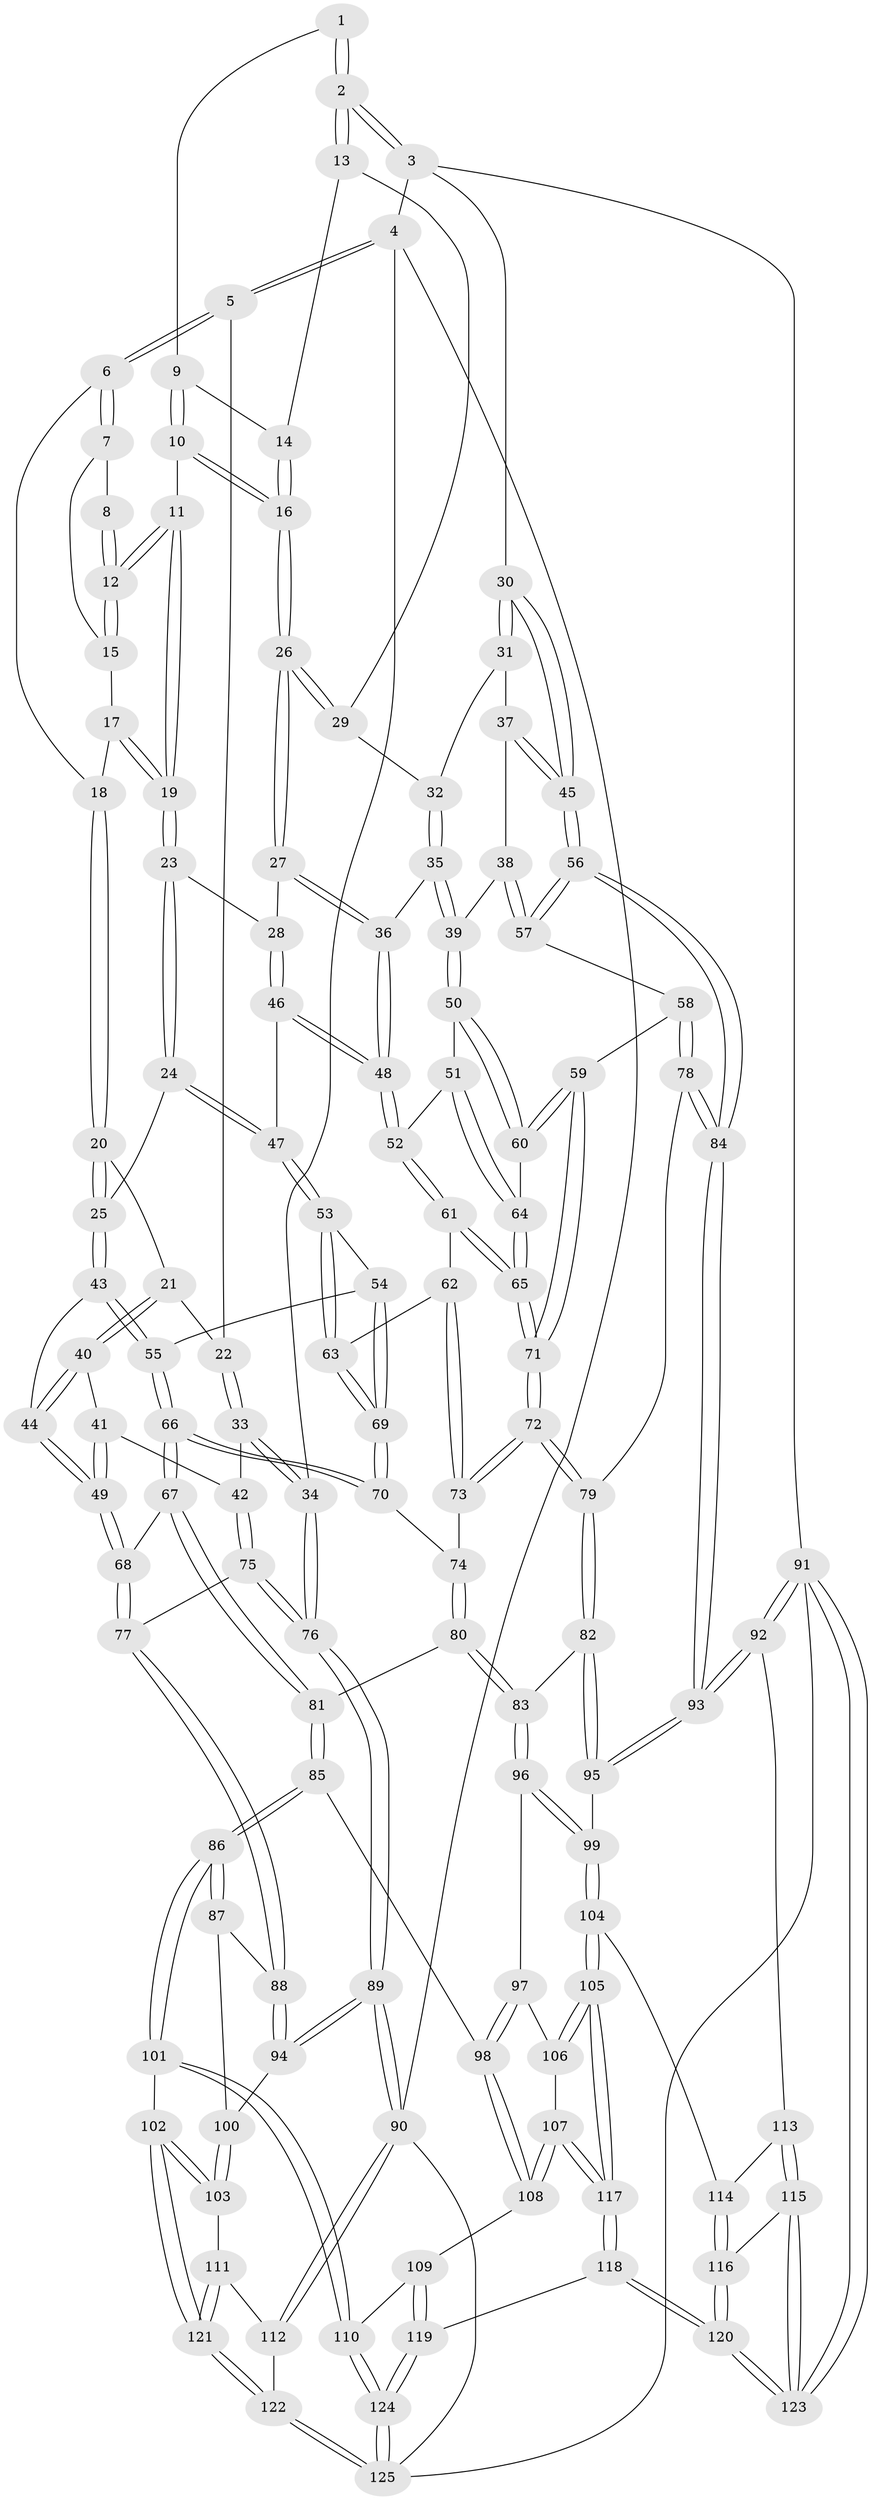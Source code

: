 // coarse degree distribution, {3: 0.09090909090909091, 6: 0.09090909090909091, 7: 0.012987012987012988, 5: 0.33766233766233766, 4: 0.45454545454545453, 8: 0.012987012987012988}
// Generated by graph-tools (version 1.1) at 2025/52/02/27/25 19:52:43]
// undirected, 125 vertices, 309 edges
graph export_dot {
graph [start="1"]
  node [color=gray90,style=filled];
  1 [pos="+0.9288415407071727+0"];
  2 [pos="+1+0"];
  3 [pos="+1+0"];
  4 [pos="+0+0"];
  5 [pos="+0+0"];
  6 [pos="+0.16514179527312361+0"];
  7 [pos="+0.47356439849307735+0"];
  8 [pos="+0.6174349315256942+0"];
  9 [pos="+0.7930669221020453+0.01458432844271394"];
  10 [pos="+0.7051285519025947+0.09227750037580182"];
  11 [pos="+0.6850311260556702+0.0802215358801968"];
  12 [pos="+0.6794071136683173+0.06685439815910633"];
  13 [pos="+0.9299786749443827+0.09598605708699147"];
  14 [pos="+0.8184938530085152+0.06777668839219667"];
  15 [pos="+0.5072388629092759+0.04250449336360689"];
  16 [pos="+0.7434758476624532+0.14855124624346094"];
  17 [pos="+0.5072078034113973+0.04312389458006586"];
  18 [pos="+0.38821272322341793+0.11717227726919387"];
  19 [pos="+0.5439916459975688+0.16335035655610275"];
  20 [pos="+0.38593938184687393+0.16119939227328187"];
  21 [pos="+0.21347581137724128+0.16223782228859993"];
  22 [pos="+0.08759107275875265+0"];
  23 [pos="+0.5377776560010092+0.1891959024569034"];
  24 [pos="+0.5323787509798729+0.1957581206422638"];
  25 [pos="+0.45567681802897086+0.24819923300736088"];
  26 [pos="+0.7519283659950373+0.1696947459147458"];
  27 [pos="+0.7491645337422129+0.18005928053400347"];
  28 [pos="+0.6977406942328006+0.22580327359716554"];
  29 [pos="+0.900056620343196+0.1425618550991141"];
  30 [pos="+1+0.36363861836446715"];
  31 [pos="+0.9286736233253226+0.218829740512401"];
  32 [pos="+0.909624540413928+0.2007634022064526"];
  33 [pos="+0.053657977061934176+0.35975841106959777"];
  34 [pos="+0+0.3645651661385912"];
  35 [pos="+0.8359470749003571+0.2876691929115378"];
  36 [pos="+0.8207767075510191+0.2778885203186904"];
  37 [pos="+0.922948549195119+0.28141728295125806"];
  38 [pos="+0.878984718573221+0.32177739191480226"];
  39 [pos="+0.8458236829586265+0.31058083074775156"];
  40 [pos="+0.22552442481728174+0.22712936230059075"];
  41 [pos="+0.20109753927468352+0.2781157629124463"];
  42 [pos="+0.07485459004861476+0.3707386652688968"];
  43 [pos="+0.44522654807404627+0.2780559607980822"];
  44 [pos="+0.36473196251275974+0.3035158317164154"];
  45 [pos="+1+0.3639914770418758"];
  46 [pos="+0.6845438408628237+0.3086040703253691"];
  47 [pos="+0.6372446803619302+0.32419173966440307"];
  48 [pos="+0.7069072330198357+0.32818260061004995"];
  49 [pos="+0.2850090190436127+0.4223599647665434"];
  50 [pos="+0.8250839325687243+0.3454333318657655"];
  51 [pos="+0.7945313643863309+0.36507057509538177"];
  52 [pos="+0.7145624964208549+0.34272969904035927"];
  53 [pos="+0.6316650154414291+0.3304396635709336"];
  54 [pos="+0.5105397250528136+0.3400300562250516"];
  55 [pos="+0.45864243294377616+0.30462064131355665"];
  56 [pos="+1+0.4961697483115043"];
  57 [pos="+1+0.44870940661474923"];
  58 [pos="+0.902484424726479+0.4549283457951045"];
  59 [pos="+0.8898525762904349+0.45268755338115113"];
  60 [pos="+0.8600380992495645+0.42542553403284944"];
  61 [pos="+0.7116728578218197+0.37812182631062213"];
  62 [pos="+0.6686656207932927+0.42678154517312916"];
  63 [pos="+0.6172151522880676+0.41996893546155306"];
  64 [pos="+0.7854145490480872+0.4136214812405208"];
  65 [pos="+0.7639800582631172+0.4404636410831371"];
  66 [pos="+0.4250316045010093+0.5159933446729932"];
  67 [pos="+0.4129481974132386+0.5265251955204376"];
  68 [pos="+0.2683570177384024+0.4975165617450248"];
  69 [pos="+0.5745659263028621+0.44996540331962237"];
  70 [pos="+0.5632206717505899+0.4826989203775404"];
  71 [pos="+0.7556214731712646+0.5024459477116587"];
  72 [pos="+0.7469291963386602+0.5151572553081014"];
  73 [pos="+0.7351365836703643+0.5107480872487125"];
  74 [pos="+0.5961839799069051+0.5214498614971103"];
  75 [pos="+0.13850624403430345+0.47268168808178584"];
  76 [pos="+0+0.5851689389953625"];
  77 [pos="+0.20036810734709967+0.5305677640042157"];
  78 [pos="+0.8117630050442073+0.5972037920601325"];
  79 [pos="+0.7724816822147053+0.60711892258219"];
  80 [pos="+0.6021195273280409+0.6142237283681391"];
  81 [pos="+0.4496700219573167+0.6414695742982217"];
  82 [pos="+0.7686301641213606+0.616149602826829"];
  83 [pos="+0.6536387340958714+0.6622161332062693"];
  84 [pos="+1+0.577845347941714"];
  85 [pos="+0.43158436964679064+0.7323892695029951"];
  86 [pos="+0.3519674446614957+0.7780077130987026"];
  87 [pos="+0.2205299286100441+0.6851647613447133"];
  88 [pos="+0.1932812126665147+0.555315804019801"];
  89 [pos="+0+0.7195180292234163"];
  90 [pos="+0+0.8852088096580595"];
  91 [pos="+1+1"];
  92 [pos="+1+0.6627546236027907"];
  93 [pos="+1+0.6310574805306016"];
  94 [pos="+0+0.6889296251153437"];
  95 [pos="+0.8335577053181522+0.7541734671939372"];
  96 [pos="+0.6465740776233236+0.6862761603942927"];
  97 [pos="+0.6220413881207297+0.7376106932152126"];
  98 [pos="+0.4962828447970314+0.762576295038597"];
  99 [pos="+0.8118131754884026+0.8081671826555696"];
  100 [pos="+0.173345947415439+0.7295794029194753"];
  101 [pos="+0.33047836105433065+0.8900009828849933"];
  102 [pos="+0.31280408506353297+0.8921019001578394"];
  103 [pos="+0.10585086046034287+0.8626393937244663"];
  104 [pos="+0.8070115022069243+0.82650253355623"];
  105 [pos="+0.7498823071010946+0.8801526507041986"];
  106 [pos="+0.6241829720476334+0.7416910197027732"];
  107 [pos="+0.5914142532462361+0.8790021337191383"];
  108 [pos="+0.533188326481603+0.8588946461384442"];
  109 [pos="+0.5132705783654911+0.8854830599120641"];
  110 [pos="+0.36275631679294484+0.9485072988036847"];
  111 [pos="+0.10584404113835412+0.8626433307766278"];
  112 [pos="+0.06845982986599795+0.8716553091039521"];
  113 [pos="+0.956315788856155+0.8508306625753531"];
  114 [pos="+0.9066022904729313+0.8701345952132552"];
  115 [pos="+0.9943356339598822+0.9577326529506744"];
  116 [pos="+0.9160707568703397+0.9024013135280563"];
  117 [pos="+0.7107035597190353+0.97949214055786"];
  118 [pos="+0.7070023470449043+1"];
  119 [pos="+0.5870175214974378+1"];
  120 [pos="+0.7939581225657464+1"];
  121 [pos="+0.18496010033452473+0.9875454236277151"];
  122 [pos="+0.16399678849134847+1"];
  123 [pos="+1+1"];
  124 [pos="+0.4234952528624914+1"];
  125 [pos="+0.1675166632232938+1"];
  1 -- 2;
  1 -- 2;
  1 -- 9;
  2 -- 3;
  2 -- 3;
  2 -- 13;
  2 -- 13;
  3 -- 4;
  3 -- 30;
  3 -- 91;
  4 -- 5;
  4 -- 5;
  4 -- 34;
  4 -- 90;
  5 -- 6;
  5 -- 6;
  5 -- 22;
  6 -- 7;
  6 -- 7;
  6 -- 18;
  7 -- 8;
  7 -- 15;
  8 -- 12;
  8 -- 12;
  9 -- 10;
  9 -- 10;
  9 -- 14;
  10 -- 11;
  10 -- 16;
  10 -- 16;
  11 -- 12;
  11 -- 12;
  11 -- 19;
  11 -- 19;
  12 -- 15;
  12 -- 15;
  13 -- 14;
  13 -- 29;
  14 -- 16;
  14 -- 16;
  15 -- 17;
  16 -- 26;
  16 -- 26;
  17 -- 18;
  17 -- 19;
  17 -- 19;
  18 -- 20;
  18 -- 20;
  19 -- 23;
  19 -- 23;
  20 -- 21;
  20 -- 25;
  20 -- 25;
  21 -- 22;
  21 -- 40;
  21 -- 40;
  22 -- 33;
  22 -- 33;
  23 -- 24;
  23 -- 24;
  23 -- 28;
  24 -- 25;
  24 -- 47;
  24 -- 47;
  25 -- 43;
  25 -- 43;
  26 -- 27;
  26 -- 27;
  26 -- 29;
  26 -- 29;
  27 -- 28;
  27 -- 36;
  27 -- 36;
  28 -- 46;
  28 -- 46;
  29 -- 32;
  30 -- 31;
  30 -- 31;
  30 -- 45;
  30 -- 45;
  31 -- 32;
  31 -- 37;
  32 -- 35;
  32 -- 35;
  33 -- 34;
  33 -- 34;
  33 -- 42;
  34 -- 76;
  34 -- 76;
  35 -- 36;
  35 -- 39;
  35 -- 39;
  36 -- 48;
  36 -- 48;
  37 -- 38;
  37 -- 45;
  37 -- 45;
  38 -- 39;
  38 -- 57;
  38 -- 57;
  39 -- 50;
  39 -- 50;
  40 -- 41;
  40 -- 44;
  40 -- 44;
  41 -- 42;
  41 -- 49;
  41 -- 49;
  42 -- 75;
  42 -- 75;
  43 -- 44;
  43 -- 55;
  43 -- 55;
  44 -- 49;
  44 -- 49;
  45 -- 56;
  45 -- 56;
  46 -- 47;
  46 -- 48;
  46 -- 48;
  47 -- 53;
  47 -- 53;
  48 -- 52;
  48 -- 52;
  49 -- 68;
  49 -- 68;
  50 -- 51;
  50 -- 60;
  50 -- 60;
  51 -- 52;
  51 -- 64;
  51 -- 64;
  52 -- 61;
  52 -- 61;
  53 -- 54;
  53 -- 63;
  53 -- 63;
  54 -- 55;
  54 -- 69;
  54 -- 69;
  55 -- 66;
  55 -- 66;
  56 -- 57;
  56 -- 57;
  56 -- 84;
  56 -- 84;
  57 -- 58;
  58 -- 59;
  58 -- 78;
  58 -- 78;
  59 -- 60;
  59 -- 60;
  59 -- 71;
  59 -- 71;
  60 -- 64;
  61 -- 62;
  61 -- 65;
  61 -- 65;
  62 -- 63;
  62 -- 73;
  62 -- 73;
  63 -- 69;
  63 -- 69;
  64 -- 65;
  64 -- 65;
  65 -- 71;
  65 -- 71;
  66 -- 67;
  66 -- 67;
  66 -- 70;
  66 -- 70;
  67 -- 68;
  67 -- 81;
  67 -- 81;
  68 -- 77;
  68 -- 77;
  69 -- 70;
  69 -- 70;
  70 -- 74;
  71 -- 72;
  71 -- 72;
  72 -- 73;
  72 -- 73;
  72 -- 79;
  72 -- 79;
  73 -- 74;
  74 -- 80;
  74 -- 80;
  75 -- 76;
  75 -- 76;
  75 -- 77;
  76 -- 89;
  76 -- 89;
  77 -- 88;
  77 -- 88;
  78 -- 79;
  78 -- 84;
  78 -- 84;
  79 -- 82;
  79 -- 82;
  80 -- 81;
  80 -- 83;
  80 -- 83;
  81 -- 85;
  81 -- 85;
  82 -- 83;
  82 -- 95;
  82 -- 95;
  83 -- 96;
  83 -- 96;
  84 -- 93;
  84 -- 93;
  85 -- 86;
  85 -- 86;
  85 -- 98;
  86 -- 87;
  86 -- 87;
  86 -- 101;
  86 -- 101;
  87 -- 88;
  87 -- 100;
  88 -- 94;
  88 -- 94;
  89 -- 90;
  89 -- 90;
  89 -- 94;
  89 -- 94;
  90 -- 112;
  90 -- 112;
  90 -- 125;
  91 -- 92;
  91 -- 92;
  91 -- 123;
  91 -- 123;
  91 -- 125;
  92 -- 93;
  92 -- 93;
  92 -- 113;
  93 -- 95;
  93 -- 95;
  94 -- 100;
  95 -- 99;
  96 -- 97;
  96 -- 99;
  96 -- 99;
  97 -- 98;
  97 -- 98;
  97 -- 106;
  98 -- 108;
  98 -- 108;
  99 -- 104;
  99 -- 104;
  100 -- 103;
  100 -- 103;
  101 -- 102;
  101 -- 110;
  101 -- 110;
  102 -- 103;
  102 -- 103;
  102 -- 121;
  102 -- 121;
  103 -- 111;
  104 -- 105;
  104 -- 105;
  104 -- 114;
  105 -- 106;
  105 -- 106;
  105 -- 117;
  105 -- 117;
  106 -- 107;
  107 -- 108;
  107 -- 108;
  107 -- 117;
  107 -- 117;
  108 -- 109;
  109 -- 110;
  109 -- 119;
  109 -- 119;
  110 -- 124;
  110 -- 124;
  111 -- 112;
  111 -- 121;
  111 -- 121;
  112 -- 122;
  113 -- 114;
  113 -- 115;
  113 -- 115;
  114 -- 116;
  114 -- 116;
  115 -- 116;
  115 -- 123;
  115 -- 123;
  116 -- 120;
  116 -- 120;
  117 -- 118;
  117 -- 118;
  118 -- 119;
  118 -- 120;
  118 -- 120;
  119 -- 124;
  119 -- 124;
  120 -- 123;
  120 -- 123;
  121 -- 122;
  121 -- 122;
  122 -- 125;
  122 -- 125;
  124 -- 125;
  124 -- 125;
}
